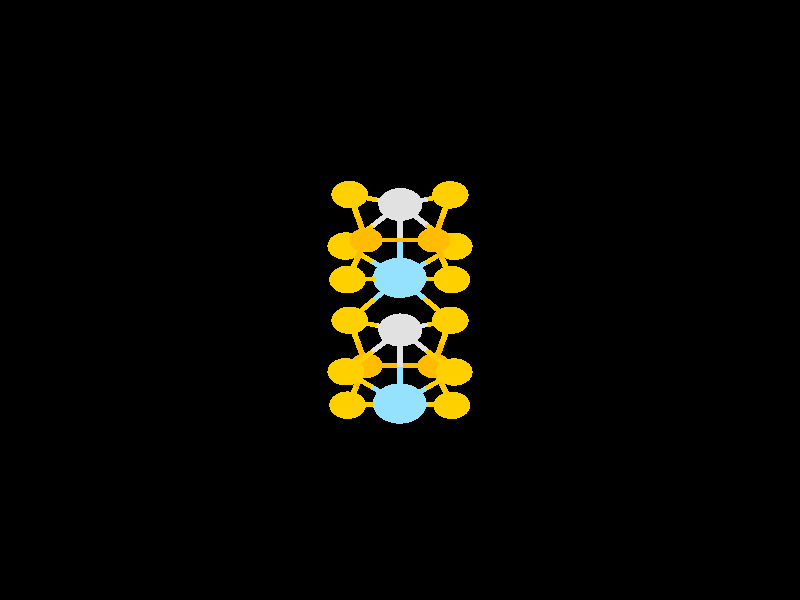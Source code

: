 #include "colors.inc"
#include "finish.inc"

global_settings {assumed_gamma 1 max_trace_level 6}
background {color White transmit 1.0}
camera {orthographic
  right -26.25*x up 26.25*y
  direction 1.00*z
  location <0,0,50.00> look_at <0,0,0>}


light_source {<  2.00,   3.00,  40.00> color White
  area_light <0.70, 0, 0>, <0, 0.70, 0>, 3, 3
  adaptive 1 jitter}
// no fog
#declare simple = finish {phong 0.7}
#declare pale = finish {ambient 0.5 diffuse 0.85 roughness 0.001 specular 0.200 }
#declare intermediate = finish {ambient 0.3 diffuse 0.6 specular 0.1 roughness 0.04}
#declare vmd = finish {ambient 0.0 diffuse 0.65 phong 0.1 phong_size 40.0 specular 0.5 }
#declare jmol = finish {ambient 0.2 diffuse 0.6 specular 1 roughness 0.001 metallic}
#declare ase2 = finish {ambient 0.05 brilliance 3 diffuse 0.6 metallic specular 0.7 roughness 0.04 reflection 0.15}
#declare ase3 = finish {ambient 0.15 brilliance 2 diffuse 0.6 metallic specular 1.0 roughness 0.001 reflection 0.0}
#declare glass = finish {ambient 0.05 diffuse 0.3 specular 1.0 roughness 0.001}
#declare glass2 = finish {ambient 0.01 diffuse 0.3 specular 1.0 reflection 0.25 roughness 0.001}
#declare Rcell = 0.000;
#declare Rbond = 0.100;

#macro atom(LOC, R, COL, TRANS, FIN)
  sphere{LOC, R texture{pigment{color COL transmit TRANS} finish{FIN}}}
#end
#macro constrain(LOC, R, COL, TRANS FIN)
union{torus{R, Rcell rotate 45*z texture{pigment{color COL transmit TRANS} finish{FIN}}}
     torus{R, Rcell rotate -45*z texture{pigment{color COL transmit TRANS} finish{FIN}}}
     translate LOC}
#end

cylinder {< 12.50, -12.50, -25.00>, < 12.50, -12.50,   0.00>, Rcell pigment {Black}}
cylinder {< 12.50,  12.50, -25.00>, < 12.50,  12.50,   0.00>, Rcell pigment {Black}}
cylinder {<-12.50,  12.50, -25.00>, <-12.50,  12.50,   0.00>, Rcell pigment {Black}}
cylinder {<-12.50, -12.50, -25.00>, <-12.50, -12.50,   0.00>, Rcell pigment {Black}}
cylinder {< 12.50, -12.50, -25.00>, < 12.50,  12.50, -25.00>, Rcell pigment {Black}}
cylinder {< 12.50, -12.50,   0.00>, < 12.50,  12.50,   0.00>, Rcell pigment {Black}}
cylinder {<-12.50, -12.50,   0.00>, <-12.50,  12.50,   0.00>, Rcell pigment {Black}}
cylinder {<-12.50, -12.50, -25.00>, <-12.50,  12.50, -25.00>, Rcell pigment {Black}}
cylinder {< 12.50, -12.50, -25.00>, <-12.50, -12.50, -25.00>, Rcell pigment {Black}}
cylinder {< 12.50, -12.50,   0.00>, <-12.50, -12.50,   0.00>, Rcell pigment {Black}}
cylinder {< 12.50,  12.50,   0.00>, <-12.50,  12.50,   0.00>, Rcell pigment {Black}}
cylinder {< 12.50,  12.50, -25.00>, <-12.50,  12.50, -25.00>, Rcell pigment {Black}}
atom(< -1.11,  -2.87, -17.48>, 0.54, rgb <1.00, 0.50, 0.00>, 0.0, ase3) // #0
atom(<  1.11,  -2.88, -17.40>, 0.54, rgb <1.00, 0.50, 0.00>, 0.0, ase3) // #1
atom(< -0.01,  -4.53, -14.20>, 0.88, rgb <0.30, 0.76, 1.00>, 0.0, ase3) // #2
atom(< -1.11,  -2.87, -11.01>, 0.54, rgb <1.00, 0.50, 0.00>, 0.0, ase3) // #3
atom(<  1.11,  -2.88, -10.92>, 0.54, rgb <1.00, 0.50, 0.00>, 0.0, ase3) // #4
atom(< -0.01,   0.97, -17.44>, 0.88, rgb <0.30, 0.76, 1.00>, 0.0, ase3) // #5
atom(< -1.65,  -0.89, -18.35>, 0.60, rgb <1.00, 0.63, 0.00>, 0.0, ase3) // #6
atom(<  0.01,  -1.31, -14.20>, 0.72, rgb <0.75, 0.75, 0.75>, 0.0, ase3) // #7
atom(< -1.78,  -3.14, -15.33>, 0.60, rgb <1.00, 0.63, 0.00>, 0.0, ase3) // #8
atom(< -1.72,  -4.60, -12.26>, 0.60, rgb <1.00, 0.63, 0.00>, 0.0, ase3) // #9
atom(<  1.78,  -3.15, -13.07>, 0.60, rgb <1.00, 0.63, 0.00>, 0.0, ase3) // #10
atom(<  1.65,  -0.89, -16.54>, 0.60, rgb <1.00, 0.63, 0.00>, 0.0, ase3) // #11
atom(<  1.70,  -4.61, -16.15>, 0.60, rgb <1.00, 0.63, 0.00>, 0.0, ase3) // #12
atom(< -1.11,   2.62, -14.25>, 0.54, rgb <1.00, 0.50, 0.00>, 0.0, ase3) // #13
atom(<  1.11,   2.62, -14.16>, 0.54, rgb <1.00, 0.50, 0.00>, 0.0, ase3) // #14
atom(<  0.01,   4.18, -17.44>, 0.72, rgb <0.75, 0.75, 0.75>, 0.0, ase3) // #15
atom(< -1.78,   2.36, -18.57>, 0.60, rgb <1.00, 0.63, 0.00>, 0.0, ase3) // #16
atom(< -1.72,   0.90, -15.50>, 0.60, rgb <1.00, 0.63, 0.00>, 0.0, ase3) // #17
atom(<  1.78,   2.35, -16.31>, 0.60, rgb <1.00, 0.63, 0.00>, 0.0, ase3) // #18
atom(< -0.01,  -4.53,  -7.72>, 0.88, rgb <0.30, 0.76, 1.00>, 0.0, ase3) // #19
atom(< -0.01,   0.97, -10.96>, 0.88, rgb <0.30, 0.76, 1.00>, 0.0, ase3) // #20
atom(< -1.65,  -0.89, -11.87>, 0.60, rgb <1.00, 0.63, 0.00>, 0.0, ase3) // #21
atom(<  0.01,  -1.32,  -7.72>, 0.72, rgb <0.75, 0.75, 0.75>, 0.0, ase3) // #22
atom(< -1.78,  -3.14,  -8.85>, 0.60, rgb <1.00, 0.63, 0.00>, 0.0, ase3) // #23
atom(<  1.78,  -3.15,  -6.59>, 0.60, rgb <1.00, 0.63, 0.00>, 0.0, ase3) // #24
atom(<  1.65,  -0.89, -10.06>, 0.60, rgb <1.00, 0.63, 0.00>, 0.0, ase3) // #25
atom(<  1.70,  -4.61,  -9.67>, 0.60, rgb <1.00, 0.63, 0.00>, 0.0, ase3) // #26
atom(< -1.11,   2.62,  -7.77>, 0.54, rgb <1.00, 0.50, 0.00>, 0.0, ase3) // #27
atom(<  1.11,   2.62,  -7.68>, 0.54, rgb <1.00, 0.50, 0.00>, 0.0, ase3) // #28
atom(< -1.65,   4.61, -15.11>, 0.60, rgb <1.00, 0.63, 0.00>, 0.0, ase3) // #29
atom(<  0.01,   4.18, -10.96>, 0.72, rgb <0.75, 0.75, 0.75>, 0.0, ase3) // #30
atom(< -1.78,   2.36, -12.09>, 0.60, rgb <1.00, 0.63, 0.00>, 0.0, ase3) // #31
atom(< -1.72,   0.89,  -9.02>, 0.60, rgb <1.00, 0.63, 0.00>, 0.0, ase3) // #32
atom(<  1.78,   2.35,  -9.83>, 0.60, rgb <1.00, 0.63, 0.00>, 0.0, ase3) // #33
atom(<  1.65,   4.60, -13.30>, 0.60, rgb <1.00, 0.63, 0.00>, 0.0, ase3) // #34
atom(<  1.70,   0.89, -12.91>, 0.60, rgb <1.00, 0.63, 0.00>, 0.0, ase3) // #35
atom(< -1.65,   4.61,  -8.63>, 0.60, rgb <1.00, 0.63, 0.00>, 0.0, ase3) // #36
atom(<  1.65,   4.60,  -6.82>, 0.60, rgb <1.00, 0.63, 0.00>, 0.0, ase3) // #37
atom(<  1.70,   0.89,  -6.43>, 0.60, rgb <1.00, 0.63, 0.00>, 0.0, ase3) // #38
cylinder {< -1.11,  -2.87, -17.48>, < -0.00,  -2.87, -17.44>, Rbond texture{pigment {color rgb <1.00, 0.50, 0.00> transmit 0.0} finish{ase3}}}
cylinder {<  1.11,  -2.88, -17.40>, < -0.00,  -2.87, -17.44>, Rbond texture{pigment {color rgb <1.00, 0.50, 0.00> transmit 0.0} finish{ase3}}}
cylinder {< -1.11,  -2.87, -17.48>, < -1.45,  -3.00, -16.41>, Rbond texture{pigment {color rgb <1.00, 0.50, 0.00> transmit 0.0} finish{ase3}}}
cylinder {< -1.78,  -3.14, -15.33>, < -1.45,  -3.00, -16.41>, Rbond texture{pigment {color rgb <1.00, 0.63, 0.00> transmit 0.0} finish{ase3}}}
cylinder {< -1.11,  -2.87, -17.48>, < -1.38,  -1.88, -17.92>, Rbond texture{pigment {color rgb <1.00, 0.50, 0.00> transmit 0.0} finish{ase3}}}
cylinder {< -1.65,  -0.89, -18.35>, < -1.38,  -1.88, -17.92>, Rbond texture{pigment {color rgb <1.00, 0.63, 0.00> transmit 0.0} finish{ase3}}}
cylinder {<  1.11,  -2.88, -17.40>, <  1.40,  -3.74, -16.77>, Rbond texture{pigment {color rgb <1.00, 0.50, 0.00> transmit 0.0} finish{ase3}}}
cylinder {<  1.70,  -4.61, -16.15>, <  1.40,  -3.74, -16.77>, Rbond texture{pigment {color rgb <1.00, 0.63, 0.00> transmit 0.0} finish{ase3}}}
cylinder {<  1.11,  -2.88, -17.40>, <  1.38,  -1.88, -16.97>, Rbond texture{pigment {color rgb <1.00, 0.50, 0.00> transmit 0.0} finish{ase3}}}
cylinder {<  1.65,  -0.89, -16.54>, <  1.38,  -1.88, -16.97>, Rbond texture{pigment {color rgb <1.00, 0.63, 0.00> transmit 0.0} finish{ase3}}}
cylinder {< -0.01,  -4.53, -14.20>, <  0.89,  -3.84, -13.64>, Rbond texture{pigment {color rgb <0.30, 0.76, 1.00> transmit 0.0} finish{ase3}}}
cylinder {<  1.78,  -3.15, -13.07>, <  0.89,  -3.84, -13.64>, Rbond texture{pigment {color rgb <1.00, 0.63, 0.00> transmit 0.0} finish{ase3}}}
cylinder {< -0.01,  -4.53, -14.20>, < -0.89,  -3.83, -14.77>, Rbond texture{pigment {color rgb <0.30, 0.76, 1.00> transmit 0.0} finish{ase3}}}
cylinder {< -1.78,  -3.14, -15.33>, < -0.89,  -3.83, -14.77>, Rbond texture{pigment {color rgb <1.00, 0.63, 0.00> transmit 0.0} finish{ase3}}}
cylinder {< -0.01,  -4.53, -14.20>, <  0.85,  -4.57, -15.17>, Rbond texture{pigment {color rgb <0.30, 0.76, 1.00> transmit 0.0} finish{ase3}}}
cylinder {<  1.70,  -4.61, -16.15>, <  0.85,  -4.57, -15.17>, Rbond texture{pigment {color rgb <1.00, 0.63, 0.00> transmit 0.0} finish{ase3}}}
cylinder {< -0.01,  -4.53, -14.20>, <  0.00,  -2.92, -14.20>, Rbond texture{pigment {color rgb <0.30, 0.76, 1.00> transmit 0.0} finish{ase3}}}
cylinder {<  0.01,  -1.31, -14.20>, <  0.00,  -2.92, -14.20>, Rbond texture{pigment {color rgb <0.75, 0.75, 0.75> transmit 0.0} finish{ase3}}}
cylinder {< -0.01,  -4.53, -14.20>, < -0.86,  -4.56, -13.23>, Rbond texture{pigment {color rgb <0.30, 0.76, 1.00> transmit 0.0} finish{ase3}}}
cylinder {< -1.72,  -4.60, -12.26>, < -0.86,  -4.56, -13.23>, Rbond texture{pigment {color rgb <1.00, 0.63, 0.00> transmit 0.0} finish{ase3}}}
cylinder {< -1.11,  -2.87, -11.01>, < -1.42,  -3.74, -11.63>, Rbond texture{pigment {color rgb <1.00, 0.50, 0.00> transmit 0.0} finish{ase3}}}
cylinder {< -1.72,  -4.60, -12.26>, < -1.42,  -3.74, -11.63>, Rbond texture{pigment {color rgb <1.00, 0.63, 0.00> transmit 0.0} finish{ase3}}}
cylinder {< -1.11,  -2.87, -11.01>, < -1.45,  -3.01,  -9.93>, Rbond texture{pigment {color rgb <1.00, 0.50, 0.00> transmit 0.0} finish{ase3}}}
cylinder {< -1.78,  -3.14,  -8.85>, < -1.45,  -3.01,  -9.93>, Rbond texture{pigment {color rgb <1.00, 0.63, 0.00> transmit 0.0} finish{ase3}}}
cylinder {< -1.11,  -2.87, -11.01>, < -0.00,  -2.88, -10.96>, Rbond texture{pigment {color rgb <1.00, 0.50, 0.00> transmit 0.0} finish{ase3}}}
cylinder {<  1.11,  -2.88, -10.92>, < -0.00,  -2.88, -10.96>, Rbond texture{pigment {color rgb <1.00, 0.50, 0.00> transmit 0.0} finish{ase3}}}
cylinder {< -1.11,  -2.87, -11.01>, < -1.38,  -1.88, -11.44>, Rbond texture{pigment {color rgb <1.00, 0.50, 0.00> transmit 0.0} finish{ase3}}}
cylinder {< -1.65,  -0.89, -11.87>, < -1.38,  -1.88, -11.44>, Rbond texture{pigment {color rgb <1.00, 0.63, 0.00> transmit 0.0} finish{ase3}}}
cylinder {<  1.11,  -2.88, -10.92>, <  1.44,  -3.01, -11.99>, Rbond texture{pigment {color rgb <1.00, 0.50, 0.00> transmit 0.0} finish{ase3}}}
cylinder {<  1.78,  -3.15, -13.07>, <  1.44,  -3.01, -11.99>, Rbond texture{pigment {color rgb <1.00, 0.63, 0.00> transmit 0.0} finish{ase3}}}
cylinder {<  1.11,  -2.88, -10.92>, <  1.40,  -3.74, -10.29>, Rbond texture{pigment {color rgb <1.00, 0.50, 0.00> transmit 0.0} finish{ase3}}}
cylinder {<  1.70,  -4.61,  -9.67>, <  1.40,  -3.74, -10.29>, Rbond texture{pigment {color rgb <1.00, 0.63, 0.00> transmit 0.0} finish{ase3}}}
cylinder {<  1.11,  -2.88, -10.92>, <  1.38,  -1.89, -10.49>, Rbond texture{pigment {color rgb <1.00, 0.50, 0.00> transmit 0.0} finish{ase3}}}
cylinder {<  1.65,  -0.89, -10.06>, <  1.38,  -1.89, -10.49>, Rbond texture{pigment {color rgb <1.00, 0.63, 0.00> transmit 0.0} finish{ase3}}}
cylinder {< -0.01,   0.97, -17.44>, < -0.83,   0.04, -17.90>, Rbond texture{pigment {color rgb <0.30, 0.76, 1.00> transmit 0.0} finish{ase3}}}
cylinder {< -1.65,  -0.89, -18.35>, < -0.83,   0.04, -17.90>, Rbond texture{pigment {color rgb <1.00, 0.63, 0.00> transmit 0.0} finish{ase3}}}
cylinder {< -0.01,   0.97, -17.44>, <  0.82,   0.04, -16.99>, Rbond texture{pigment {color rgb <0.30, 0.76, 1.00> transmit 0.0} finish{ase3}}}
cylinder {<  1.65,  -0.89, -16.54>, <  0.82,   0.04, -16.99>, Rbond texture{pigment {color rgb <1.00, 0.63, 0.00> transmit 0.0} finish{ase3}}}
cylinder {< -0.01,   0.97, -17.44>, < -0.86,   0.93, -16.47>, Rbond texture{pigment {color rgb <0.30, 0.76, 1.00> transmit 0.0} finish{ase3}}}
cylinder {< -1.72,   0.90, -15.50>, < -0.86,   0.93, -16.47>, Rbond texture{pigment {color rgb <1.00, 0.63, 0.00> transmit 0.0} finish{ase3}}}
cylinder {< -0.01,   0.97, -17.44>, <  0.89,   1.66, -16.88>, Rbond texture{pigment {color rgb <0.30, 0.76, 1.00> transmit 0.0} finish{ase3}}}
cylinder {<  1.78,   2.35, -16.31>, <  0.89,   1.66, -16.88>, Rbond texture{pigment {color rgb <1.00, 0.63, 0.00> transmit 0.0} finish{ase3}}}
cylinder {< -0.01,   0.97, -17.44>, < -0.89,   1.67, -18.01>, Rbond texture{pigment {color rgb <0.30, 0.76, 1.00> transmit 0.0} finish{ase3}}}
cylinder {< -1.78,   2.36, -18.57>, < -0.89,   1.67, -18.01>, Rbond texture{pigment {color rgb <1.00, 0.63, 0.00> transmit 0.0} finish{ase3}}}
cylinder {< -0.01,   0.97, -17.44>, <  0.00,   2.58, -17.44>, Rbond texture{pigment {color rgb <0.30, 0.76, 1.00> transmit 0.0} finish{ase3}}}
cylinder {<  0.01,   4.18, -17.44>, <  0.00,   2.58, -17.44>, Rbond texture{pigment {color rgb <0.75, 0.75, 0.75> transmit 0.0} finish{ase3}}}
cylinder {<  0.01,  -1.31, -14.20>, <  0.89,  -2.23, -13.63>, Rbond texture{pigment {color rgb <0.75, 0.75, 0.75> transmit 0.0} finish{ase3}}}
cylinder {<  1.78,  -3.15, -13.07>, <  0.89,  -2.23, -13.63>, Rbond texture{pigment {color rgb <1.00, 0.63, 0.00> transmit 0.0} finish{ase3}}}
cylinder {<  0.01,  -1.31, -14.20>, < -0.88,  -2.23, -14.76>, Rbond texture{pigment {color rgb <0.75, 0.75, 0.75> transmit 0.0} finish{ase3}}}
cylinder {< -1.78,  -3.14, -15.33>, < -0.88,  -2.23, -14.76>, Rbond texture{pigment {color rgb <1.00, 0.63, 0.00> transmit 0.0} finish{ase3}}}
cylinder {<  0.01,  -1.31, -14.20>, <  0.83,  -1.10, -15.37>, Rbond texture{pigment {color rgb <0.75, 0.75, 0.75> transmit 0.0} finish{ase3}}}
cylinder {<  1.65,  -0.89, -16.54>, <  0.83,  -1.10, -15.37>, Rbond texture{pigment {color rgb <1.00, 0.63, 0.00> transmit 0.0} finish{ase3}}}
cylinder {<  0.01,  -1.31, -14.20>, < -0.82,  -1.10, -13.03>, Rbond texture{pigment {color rgb <0.75, 0.75, 0.75> transmit 0.0} finish{ase3}}}
cylinder {< -1.65,  -0.89, -11.87>, < -0.82,  -1.10, -13.03>, Rbond texture{pigment {color rgb <1.00, 0.63, 0.00> transmit 0.0} finish{ase3}}}
cylinder {< -1.11,   2.62, -14.25>, < -1.42,   1.76, -14.87>, Rbond texture{pigment {color rgb <1.00, 0.50, 0.00> transmit 0.0} finish{ase3}}}
cylinder {< -1.72,   0.90, -15.50>, < -1.42,   1.76, -14.87>, Rbond texture{pigment {color rgb <1.00, 0.63, 0.00> transmit 0.0} finish{ase3}}}
cylinder {< -1.11,   2.62, -14.25>, < -1.38,   3.62, -14.68>, Rbond texture{pigment {color rgb <1.00, 0.50, 0.00> transmit 0.0} finish{ase3}}}
cylinder {< -1.65,   4.61, -15.11>, < -1.38,   3.62, -14.68>, Rbond texture{pigment {color rgb <1.00, 0.63, 0.00> transmit 0.0} finish{ase3}}}
cylinder {< -1.11,   2.62, -14.25>, < -0.00,   2.62, -14.20>, Rbond texture{pigment {color rgb <1.00, 0.50, 0.00> transmit 0.0} finish{ase3}}}
cylinder {<  1.11,   2.62, -14.16>, < -0.00,   2.62, -14.20>, Rbond texture{pigment {color rgb <1.00, 0.50, 0.00> transmit 0.0} finish{ase3}}}
cylinder {< -1.11,   2.62, -14.25>, < -1.45,   2.49, -13.17>, Rbond texture{pigment {color rgb <1.00, 0.50, 0.00> transmit 0.0} finish{ase3}}}
cylinder {< -1.78,   2.36, -12.09>, < -1.45,   2.49, -13.17>, Rbond texture{pigment {color rgb <1.00, 0.63, 0.00> transmit 0.0} finish{ase3}}}
cylinder {<  1.11,   2.62, -14.16>, <  1.40,   1.75, -13.53>, Rbond texture{pigment {color rgb <1.00, 0.50, 0.00> transmit 0.0} finish{ase3}}}
cylinder {<  1.70,   0.89, -12.91>, <  1.40,   1.75, -13.53>, Rbond texture{pigment {color rgb <1.00, 0.63, 0.00> transmit 0.0} finish{ase3}}}
cylinder {<  1.11,   2.62, -14.16>, <  1.44,   2.48, -15.24>, Rbond texture{pigment {color rgb <1.00, 0.50, 0.00> transmit 0.0} finish{ase3}}}
cylinder {<  1.78,   2.35, -16.31>, <  1.44,   2.48, -15.24>, Rbond texture{pigment {color rgb <1.00, 0.63, 0.00> transmit 0.0} finish{ase3}}}
cylinder {<  1.11,   2.62, -14.16>, <  1.38,   3.61, -13.73>, Rbond texture{pigment {color rgb <1.00, 0.50, 0.00> transmit 0.0} finish{ase3}}}
cylinder {<  1.65,   4.60, -13.30>, <  1.38,   3.61, -13.73>, Rbond texture{pigment {color rgb <1.00, 0.63, 0.00> transmit 0.0} finish{ase3}}}
cylinder {<  0.01,   4.18, -17.44>, < -0.82,   4.40, -16.27>, Rbond texture{pigment {color rgb <0.75, 0.75, 0.75> transmit 0.0} finish{ase3}}}
cylinder {< -1.65,   4.61, -15.11>, < -0.82,   4.40, -16.27>, Rbond texture{pigment {color rgb <1.00, 0.63, 0.00> transmit 0.0} finish{ase3}}}
cylinder {<  0.01,   4.18, -17.44>, <  0.89,   3.27, -16.87>, Rbond texture{pigment {color rgb <0.75, 0.75, 0.75> transmit 0.0} finish{ase3}}}
cylinder {<  1.78,   2.35, -16.31>, <  0.89,   3.27, -16.87>, Rbond texture{pigment {color rgb <1.00, 0.63, 0.00> transmit 0.0} finish{ase3}}}
cylinder {<  0.01,   4.18, -17.44>, < -0.88,   3.27, -18.00>, Rbond texture{pigment {color rgb <0.75, 0.75, 0.75> transmit 0.0} finish{ase3}}}
cylinder {< -1.78,   2.36, -18.57>, < -0.88,   3.27, -18.00>, Rbond texture{pigment {color rgb <1.00, 0.63, 0.00> transmit 0.0} finish{ase3}}}
cylinder {< -0.01,  -4.53,  -7.72>, <  0.85,  -4.57,  -8.69>, Rbond texture{pigment {color rgb <0.30, 0.76, 1.00> transmit 0.0} finish{ase3}}}
cylinder {<  1.70,  -4.61,  -9.67>, <  0.85,  -4.57,  -8.69>, Rbond texture{pigment {color rgb <1.00, 0.63, 0.00> transmit 0.0} finish{ase3}}}
cylinder {< -0.01,  -4.53,  -7.72>, <  0.00,  -2.92,  -7.72>, Rbond texture{pigment {color rgb <0.30, 0.76, 1.00> transmit 0.0} finish{ase3}}}
cylinder {<  0.01,  -1.32,  -7.72>, <  0.00,  -2.92,  -7.72>, Rbond texture{pigment {color rgb <0.75, 0.75, 0.75> transmit 0.0} finish{ase3}}}
cylinder {< -0.01,  -4.53,  -7.72>, <  0.89,  -3.84,  -7.16>, Rbond texture{pigment {color rgb <0.30, 0.76, 1.00> transmit 0.0} finish{ase3}}}
cylinder {<  1.78,  -3.15,  -6.59>, <  0.89,  -3.84,  -7.16>, Rbond texture{pigment {color rgb <1.00, 0.63, 0.00> transmit 0.0} finish{ase3}}}
cylinder {< -0.01,  -4.53,  -7.72>, < -0.89,  -3.83,  -8.29>, Rbond texture{pigment {color rgb <0.30, 0.76, 1.00> transmit 0.0} finish{ase3}}}
cylinder {< -1.78,  -3.14,  -8.85>, < -0.89,  -3.83,  -8.29>, Rbond texture{pigment {color rgb <1.00, 0.63, 0.00> transmit 0.0} finish{ase3}}}
cylinder {< -0.01,   0.97, -10.96>, <  0.85,   0.93, -11.94>, Rbond texture{pigment {color rgb <0.30, 0.76, 1.00> transmit 0.0} finish{ase3}}}
cylinder {<  1.70,   0.89, -12.91>, <  0.85,   0.93, -11.94>, Rbond texture{pigment {color rgb <1.00, 0.63, 0.00> transmit 0.0} finish{ase3}}}
cylinder {< -0.01,   0.97, -10.96>, <  0.82,   0.04, -10.51>, Rbond texture{pigment {color rgb <0.30, 0.76, 1.00> transmit 0.0} finish{ase3}}}
cylinder {<  1.65,  -0.89, -10.06>, <  0.82,   0.04, -10.51>, Rbond texture{pigment {color rgb <1.00, 0.63, 0.00> transmit 0.0} finish{ase3}}}
cylinder {< -0.01,   0.97, -10.96>, < -0.83,   0.04, -11.42>, Rbond texture{pigment {color rgb <0.30, 0.76, 1.00> transmit 0.0} finish{ase3}}}
cylinder {< -1.65,  -0.89, -11.87>, < -0.83,   0.04, -11.42>, Rbond texture{pigment {color rgb <1.00, 0.63, 0.00> transmit 0.0} finish{ase3}}}
cylinder {< -0.01,   0.97, -10.96>, < -0.86,   0.93,  -9.99>, Rbond texture{pigment {color rgb <0.30, 0.76, 1.00> transmit 0.0} finish{ase3}}}
cylinder {< -1.72,   0.89,  -9.02>, < -0.86,   0.93,  -9.99>, Rbond texture{pigment {color rgb <1.00, 0.63, 0.00> transmit 0.0} finish{ase3}}}
cylinder {< -0.01,   0.97, -10.96>, <  0.89,   1.66, -10.40>, Rbond texture{pigment {color rgb <0.30, 0.76, 1.00> transmit 0.0} finish{ase3}}}
cylinder {<  1.78,   2.35,  -9.83>, <  0.89,   1.66, -10.40>, Rbond texture{pigment {color rgb <1.00, 0.63, 0.00> transmit 0.0} finish{ase3}}}
cylinder {< -0.01,   0.97, -10.96>, <  0.00,   2.57, -10.96>, Rbond texture{pigment {color rgb <0.30, 0.76, 1.00> transmit 0.0} finish{ase3}}}
cylinder {<  0.01,   4.18, -10.96>, <  0.00,   2.57, -10.96>, Rbond texture{pigment {color rgb <0.75, 0.75, 0.75> transmit 0.0} finish{ase3}}}
cylinder {< -0.01,   0.97, -10.96>, < -0.89,   1.66, -11.53>, Rbond texture{pigment {color rgb <0.30, 0.76, 1.00> transmit 0.0} finish{ase3}}}
cylinder {< -1.78,   2.36, -12.09>, < -0.89,   1.66, -11.53>, Rbond texture{pigment {color rgb <1.00, 0.63, 0.00> transmit 0.0} finish{ase3}}}
cylinder {<  0.01,  -1.32,  -7.72>, <  0.83,  -1.10,  -8.89>, Rbond texture{pigment {color rgb <0.75, 0.75, 0.75> transmit 0.0} finish{ase3}}}
cylinder {<  1.65,  -0.89, -10.06>, <  0.83,  -1.10,  -8.89>, Rbond texture{pigment {color rgb <1.00, 0.63, 0.00> transmit 0.0} finish{ase3}}}
cylinder {<  0.01,  -1.32,  -7.72>, <  0.89,  -2.23,  -7.15>, Rbond texture{pigment {color rgb <0.75, 0.75, 0.75> transmit 0.0} finish{ase3}}}
cylinder {<  1.78,  -3.15,  -6.59>, <  0.89,  -2.23,  -7.15>, Rbond texture{pigment {color rgb <1.00, 0.63, 0.00> transmit 0.0} finish{ase3}}}
cylinder {<  0.01,  -1.32,  -7.72>, < -0.88,  -2.23,  -8.28>, Rbond texture{pigment {color rgb <0.75, 0.75, 0.75> transmit 0.0} finish{ase3}}}
cylinder {< -1.78,  -3.14,  -8.85>, < -0.88,  -2.23,  -8.28>, Rbond texture{pigment {color rgb <1.00, 0.63, 0.00> transmit 0.0} finish{ase3}}}
cylinder {< -1.11,   2.62,  -7.77>, < -1.38,   3.61,  -8.20>, Rbond texture{pigment {color rgb <1.00, 0.50, 0.00> transmit 0.0} finish{ase3}}}
cylinder {< -1.65,   4.61,  -8.63>, < -1.38,   3.61,  -8.20>, Rbond texture{pigment {color rgb <1.00, 0.63, 0.00> transmit 0.0} finish{ase3}}}
cylinder {< -1.11,   2.62,  -7.77>, < -1.42,   1.76,  -8.39>, Rbond texture{pigment {color rgb <1.00, 0.50, 0.00> transmit 0.0} finish{ase3}}}
cylinder {< -1.72,   0.89,  -9.02>, < -1.42,   1.76,  -8.39>, Rbond texture{pigment {color rgb <1.00, 0.63, 0.00> transmit 0.0} finish{ase3}}}
cylinder {< -1.11,   2.62,  -7.77>, < -0.00,   2.62,  -7.73>, Rbond texture{pigment {color rgb <1.00, 0.50, 0.00> transmit 0.0} finish{ase3}}}
cylinder {<  1.11,   2.62,  -7.68>, < -0.00,   2.62,  -7.73>, Rbond texture{pigment {color rgb <1.00, 0.50, 0.00> transmit 0.0} finish{ase3}}}
cylinder {<  1.11,   2.62,  -7.68>, <  1.40,   1.75,  -7.06>, Rbond texture{pigment {color rgb <1.00, 0.50, 0.00> transmit 0.0} finish{ase3}}}
cylinder {<  1.70,   0.89,  -6.43>, <  1.40,   1.75,  -7.06>, Rbond texture{pigment {color rgb <1.00, 0.63, 0.00> transmit 0.0} finish{ase3}}}
cylinder {<  1.11,   2.62,  -7.68>, <  1.44,   2.48,  -8.76>, Rbond texture{pigment {color rgb <1.00, 0.50, 0.00> transmit 0.0} finish{ase3}}}
cylinder {<  1.78,   2.35,  -9.83>, <  1.44,   2.48,  -8.76>, Rbond texture{pigment {color rgb <1.00, 0.63, 0.00> transmit 0.0} finish{ase3}}}
cylinder {<  1.11,   2.62,  -7.68>, <  1.38,   3.61,  -7.25>, Rbond texture{pigment {color rgb <1.00, 0.50, 0.00> transmit 0.0} finish{ase3}}}
cylinder {<  1.65,   4.60,  -6.82>, <  1.38,   3.61,  -7.25>, Rbond texture{pigment {color rgb <1.00, 0.63, 0.00> transmit 0.0} finish{ase3}}}
cylinder {<  0.01,   4.18, -10.96>, <  0.83,   4.39, -12.13>, Rbond texture{pigment {color rgb <0.75, 0.75, 0.75> transmit 0.0} finish{ase3}}}
cylinder {<  1.65,   4.60, -13.30>, <  0.83,   4.39, -12.13>, Rbond texture{pigment {color rgb <1.00, 0.63, 0.00> transmit 0.0} finish{ase3}}}
cylinder {<  0.01,   4.18, -10.96>, < -0.82,   4.39,  -9.80>, Rbond texture{pigment {color rgb <0.75, 0.75, 0.75> transmit 0.0} finish{ase3}}}
cylinder {< -1.65,   4.61,  -8.63>, < -0.82,   4.39,  -9.80>, Rbond texture{pigment {color rgb <1.00, 0.63, 0.00> transmit 0.0} finish{ase3}}}
cylinder {<  0.01,   4.18, -10.96>, <  0.89,   3.26, -10.40>, Rbond texture{pigment {color rgb <0.75, 0.75, 0.75> transmit 0.0} finish{ase3}}}
cylinder {<  1.78,   2.35,  -9.83>, <  0.89,   3.26, -10.40>, Rbond texture{pigment {color rgb <1.00, 0.63, 0.00> transmit 0.0} finish{ase3}}}
cylinder {<  0.01,   4.18, -10.96>, < -0.88,   3.27, -11.53>, Rbond texture{pigment {color rgb <0.75, 0.75, 0.75> transmit 0.0} finish{ase3}}}
cylinder {< -1.78,   2.36, -12.09>, < -0.88,   3.27, -11.53>, Rbond texture{pigment {color rgb <1.00, 0.63, 0.00> transmit 0.0} finish{ase3}}}
// no constraints
